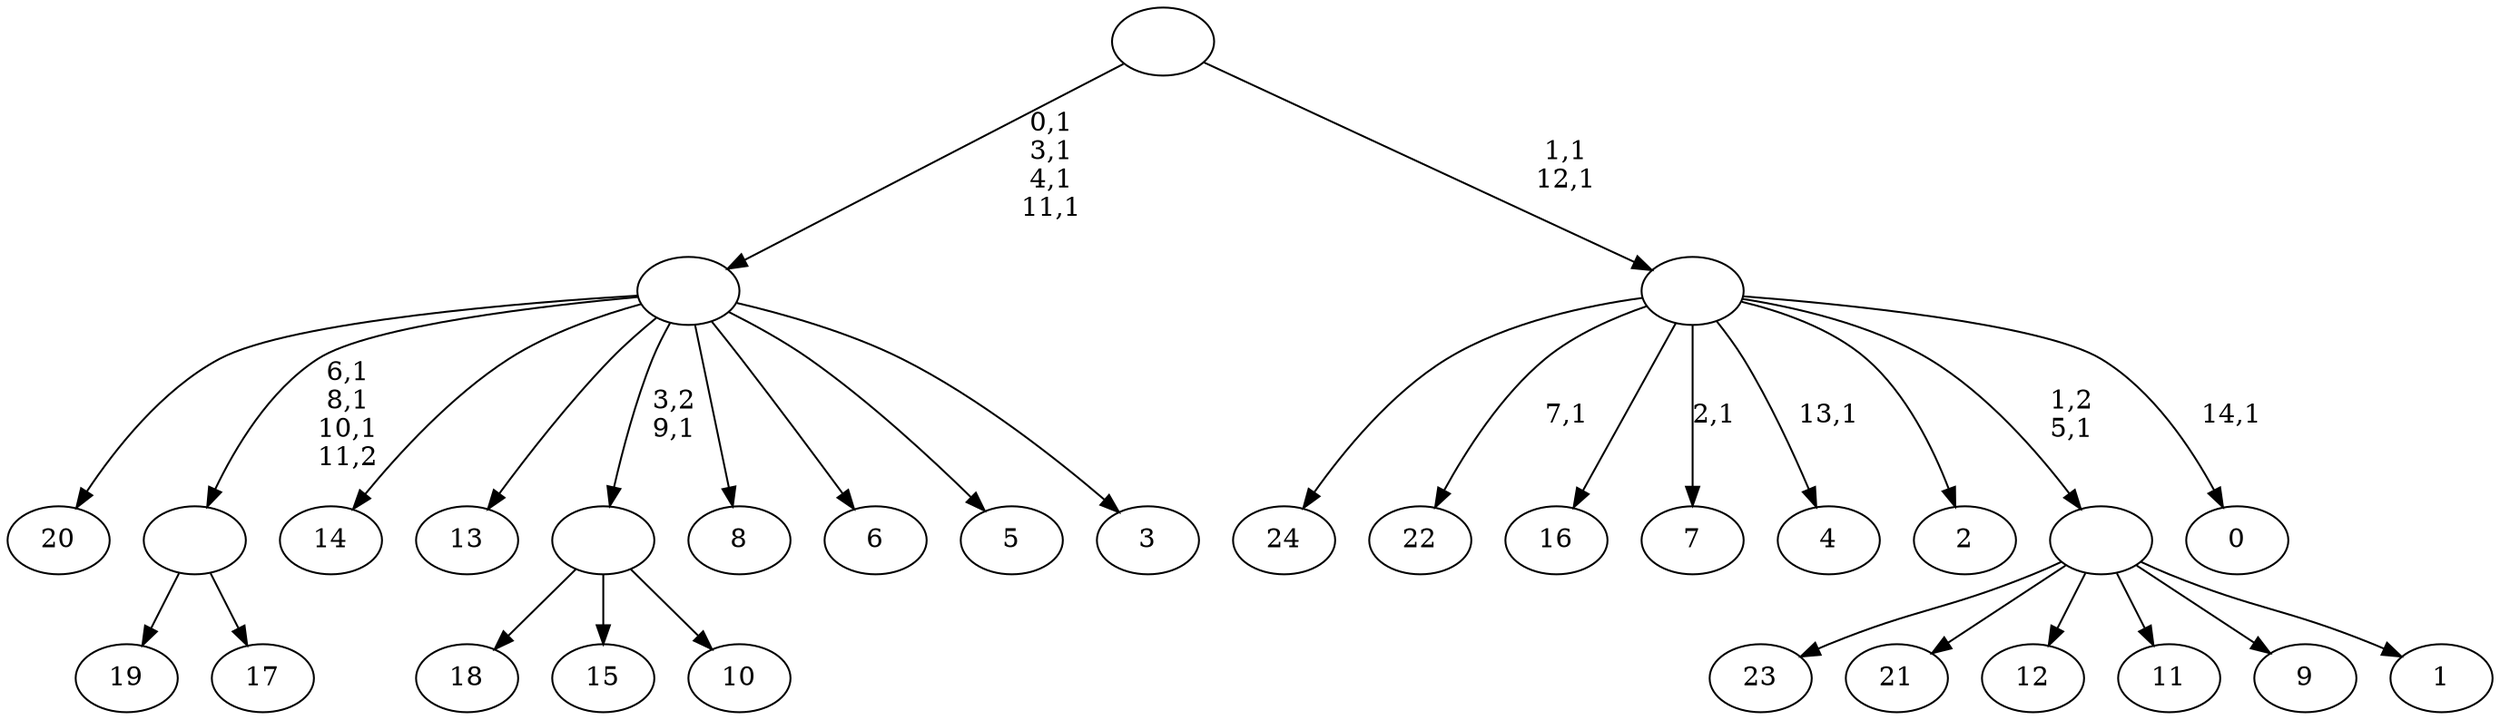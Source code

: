 digraph T {
	40 [label="24"]
	39 [label="23"]
	38 [label="22"]
	36 [label="21"]
	35 [label="20"]
	34 [label="19"]
	33 [label="18"]
	32 [label="17"]
	31 [label=""]
	28 [label="16"]
	27 [label="15"]
	26 [label="14"]
	25 [label="13"]
	24 [label="12"]
	23 [label="11"]
	22 [label="10"]
	21 [label=""]
	20 [label="9"]
	19 [label="8"]
	18 [label="7"]
	16 [label="6"]
	15 [label="5"]
	14 [label="4"]
	12 [label="3"]
	11 [label=""]
	7 [label="2"]
	6 [label="1"]
	5 [label=""]
	4 [label="0"]
	2 [label=""]
	0 [label=""]
	31 -> 34 [label=""]
	31 -> 32 [label=""]
	21 -> 33 [label=""]
	21 -> 27 [label=""]
	21 -> 22 [label=""]
	11 -> 31 [label="6,1\n8,1\n10,1\n11,2"]
	11 -> 35 [label=""]
	11 -> 26 [label=""]
	11 -> 25 [label=""]
	11 -> 21 [label="3,2\n9,1"]
	11 -> 19 [label=""]
	11 -> 16 [label=""]
	11 -> 15 [label=""]
	11 -> 12 [label=""]
	5 -> 39 [label=""]
	5 -> 36 [label=""]
	5 -> 24 [label=""]
	5 -> 23 [label=""]
	5 -> 20 [label=""]
	5 -> 6 [label=""]
	2 -> 4 [label="14,1"]
	2 -> 14 [label="13,1"]
	2 -> 18 [label="2,1"]
	2 -> 38 [label="7,1"]
	2 -> 40 [label=""]
	2 -> 28 [label=""]
	2 -> 7 [label=""]
	2 -> 5 [label="1,2\n5,1"]
	0 -> 2 [label="1,1\n12,1"]
	0 -> 11 [label="0,1\n3,1\n4,1\n11,1"]
}
